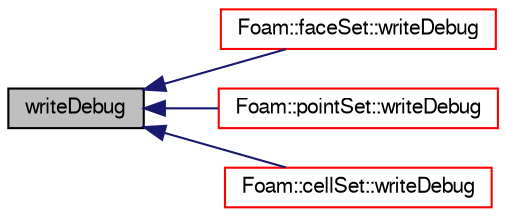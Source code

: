 digraph "writeDebug"
{
  bgcolor="transparent";
  edge [fontname="FreeSans",fontsize="10",labelfontname="FreeSans",labelfontsize="10"];
  node [fontname="FreeSans",fontsize="10",shape=record];
  rankdir="LR";
  Node1 [label="writeDebug",height=0.2,width=0.4,color="black", fillcolor="grey75", style="filled" fontcolor="black"];
  Node1 -> Node2 [dir="back",color="midnightblue",fontsize="10",style="solid",fontname="FreeSans"];
  Node2 [label="Foam::faceSet::writeDebug",height=0.2,width=0.4,color="red",URL="$a00711.html#a2e0459def09f570b9eec9aeabd517d5f",tooltip="Write maxLen items with label and coordinates. "];
  Node1 -> Node3 [dir="back",color="midnightblue",fontsize="10",style="solid",fontname="FreeSans"];
  Node3 [label="Foam::pointSet::writeDebug",height=0.2,width=0.4,color="red",URL="$a01843.html#a2e0459def09f570b9eec9aeabd517d5f",tooltip="Update any stored data for new labels. "];
  Node1 -> Node4 [dir="back",color="midnightblue",fontsize="10",style="solid",fontname="FreeSans"];
  Node4 [label="Foam::cellSet::writeDebug",height=0.2,width=0.4,color="red",URL="$a00214.html#a2e0459def09f570b9eec9aeabd517d5f",tooltip="Write maxLen items with label and coordinates. "];
}
